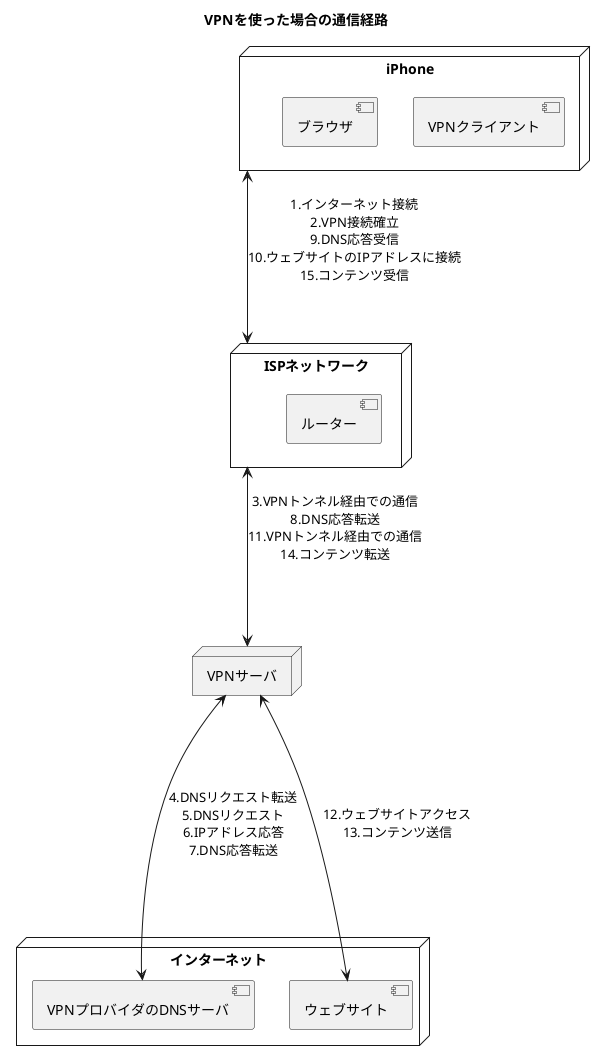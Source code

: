 @startuml

title VPNを使った場合の通信経路

top to bottom direction

node "iPhone" as iphone {
  [VPNクライアント]
  [ブラウザ]
}

node "ISPネットワーク" as isp {
  [ルーター]
}

node "VPNサーバ" as vpn {
}

node "インターネット" as internet {
  [VPNプロバイダのDNSサーバ]
  [ウェブサイト]
}

iphone <-d-> isp : 1.インターネット接続\n2.VPN接続確立\n9.DNS応答受信\n10.ウェブサイトのIPアドレスに接続\n15.コンテンツ受信\n\n
isp <-d-> vpn : 3.VPNトンネル経由での通信\n8.DNS応答転送\n11.VPNトンネル経由での通信\n14.コンテンツ転送\n\n\n
vpn <-d-> [VPNプロバイダのDNSサーバ] : 4.DNSリクエスト転送\n5.DNSリクエスト\n6.IPアドレス応答\n7.DNS応答転送
vpn <--d--> [ウェブサイト] : 12.ウェブサイトアクセス\n13.コンテンツ送信

@enduml